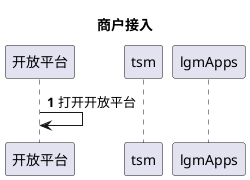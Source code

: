 @startuml
title:商户接入
autonumber
participant  开放平台 as 开放平台
participant  tsm as tsm
participant  lgmApps as apps
开放平台->开放平台: 打开开放平台










@enduml